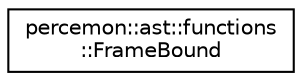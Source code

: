 digraph "Graphical Class Hierarchy"
{
 // LATEX_PDF_SIZE
  edge [fontname="Helvetica",fontsize="10",labelfontname="Helvetica",labelfontsize="10"];
  node [fontname="Helvetica",fontsize="10",shape=record];
  rankdir="LR";
  Node0 [label="percemon::ast::functions\l::FrameBound",height=0.2,width=0.4,color="black", fillcolor="white", style="filled",URL="$structpercemon_1_1ast_1_1functions_1_1FrameBound.html",tooltip=" "];
}
